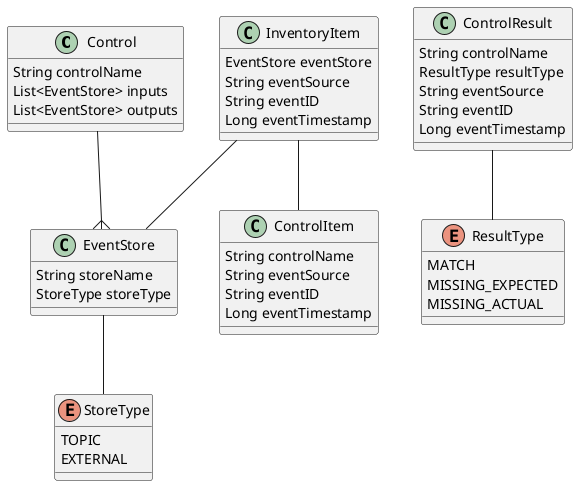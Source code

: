 @startuml
'https://plantuml.com/class-diagram

class Control {
    String controlName
    List<EventStore> inputs
    List<EventStore> outputs
}

class ControlItem {
    String controlName
    String eventSource
    String eventID
    Long eventTimestamp
}

class EventStore {
    String storeName
    StoreType storeType
}

enum StoreType {
    TOPIC
    EXTERNAL
}

class InventoryItem {
    EventStore eventStore
    String eventSource
    String eventID
    Long eventTimestamp
}

enum ResultType {
    MATCH
    MISSING_EXPECTED
    MISSING_ACTUAL
}

class ControlResult {
    String controlName
    ResultType resultType
    String eventSource
    String eventID
    Long eventTimestamp
}

EventStore -- StoreType
Control --{ EventStore
InventoryItem -- EventStore
InventoryItem -- ControlItem
ControlResult -- ResultType

@enduml